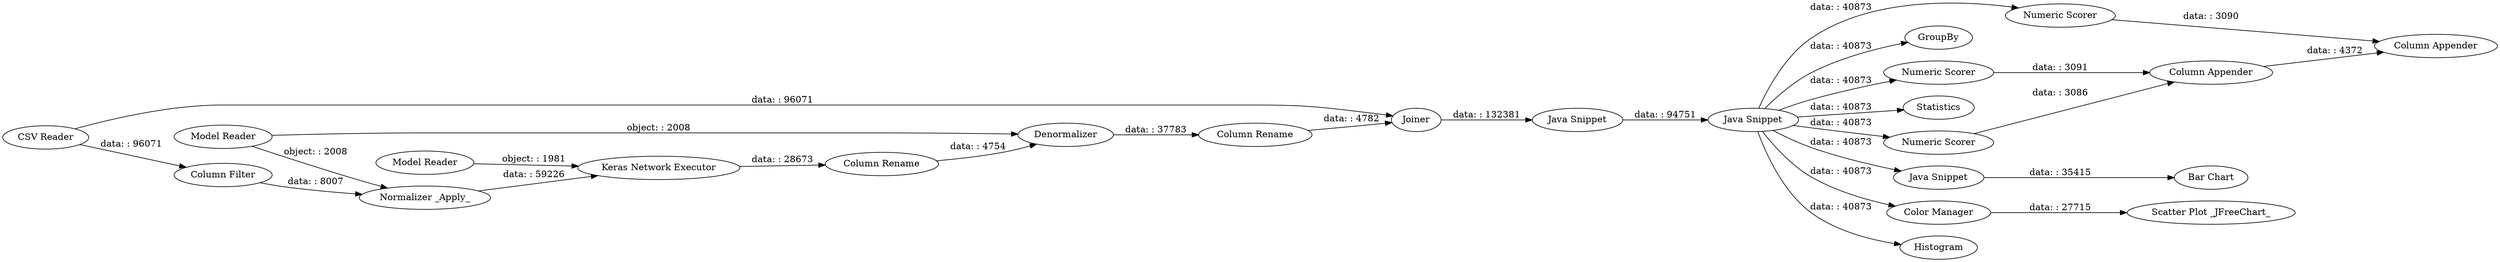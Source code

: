 digraph {
	"1567649220708424471_68" [label="Column Appender"]
	"1567649220708424471_44" [label="Numeric Scorer"]
	"1567649220708424471_59" [label="Scatter Plot _JFreeChart_"]
	"1567649220708424471_65" [label=Joiner]
	"1567649220708424471_69" [label="Column Appender"]
	"1567649220708424471_30" [label="Column Rename"]
	"1567649220708424471_32" [label="Java Snippet"]
	"1567649220708424471_34" [label=GroupBy]
	"1567649220708424471_64" [label="Model Reader"]
	"1567649220708424471_42" [label="Numeric Scorer"]
	"1567649220708424471_51" [label=Statistics]
	"1567649220708424471_43" [label="Numeric Scorer"]
	"1567649220708424471_62" [label="CSV Reader"]
	"1567649220708424471_26" [label="Column Rename"]
	"1567649220708424471_41" [label="Column Filter"]
	"1567649220708424471_57" [label="Java Snippet"]
	"1567649220708424471_60" [label="Color Manager"]
	"1567649220708424471_61" [label=Histogram]
	"1567649220708424471_27" [label=Denormalizer]
	"1567649220708424471_58" [label="Bar Chart"]
	"1567649220708424471_3" [label="Java Snippet"]
	"1567649220708424471_29" [label="Normalizer _Apply_"]
	"1567649220708424471_23" [label="Keras Network Executor"]
	"1567649220708424471_63" [label="Model Reader"]
	"1567649220708424471_44" -> "1567649220708424471_68" [label="data: : 3090"]
	"1567649220708424471_43" -> "1567649220708424471_69" [label="data: : 3091"]
	"1567649220708424471_30" -> "1567649220708424471_65" [label="data: : 4782"]
	"1567649220708424471_3" -> "1567649220708424471_57" [label="data: : 40873"]
	"1567649220708424471_26" -> "1567649220708424471_27" [label="data: : 4754"]
	"1567649220708424471_27" -> "1567649220708424471_30" [label="data: : 37783"]
	"1567649220708424471_64" -> "1567649220708424471_23" [label="object: : 1981"]
	"1567649220708424471_3" -> "1567649220708424471_43" [label="data: : 40873"]
	"1567649220708424471_3" -> "1567649220708424471_34" [label="data: : 40873"]
	"1567649220708424471_3" -> "1567649220708424471_61" [label="data: : 40873"]
	"1567649220708424471_60" -> "1567649220708424471_59" [label="data: : 27715"]
	"1567649220708424471_57" -> "1567649220708424471_58" [label="data: : 35415"]
	"1567649220708424471_3" -> "1567649220708424471_60" [label="data: : 40873"]
	"1567649220708424471_41" -> "1567649220708424471_29" [label="data: : 8007"]
	"1567649220708424471_63" -> "1567649220708424471_27" [label="object: : 2008"]
	"1567649220708424471_3" -> "1567649220708424471_42" [label="data: : 40873"]
	"1567649220708424471_32" -> "1567649220708424471_3" [label="data: : 94751"]
	"1567649220708424471_63" -> "1567649220708424471_29" [label="object: : 2008"]
	"1567649220708424471_23" -> "1567649220708424471_26" [label="data: : 28673"]
	"1567649220708424471_69" -> "1567649220708424471_68" [label="data: : 4372"]
	"1567649220708424471_62" -> "1567649220708424471_41" [label="data: : 96071"]
	"1567649220708424471_42" -> "1567649220708424471_69" [label="data: : 3086"]
	"1567649220708424471_3" -> "1567649220708424471_44" [label="data: : 40873"]
	"1567649220708424471_3" -> "1567649220708424471_51" [label="data: : 40873"]
	"1567649220708424471_29" -> "1567649220708424471_23" [label="data: : 59226"]
	"1567649220708424471_65" -> "1567649220708424471_32" [label="data: : 132381"]
	"1567649220708424471_62" -> "1567649220708424471_65" [label="data: : 96071"]
	rankdir=LR
}
